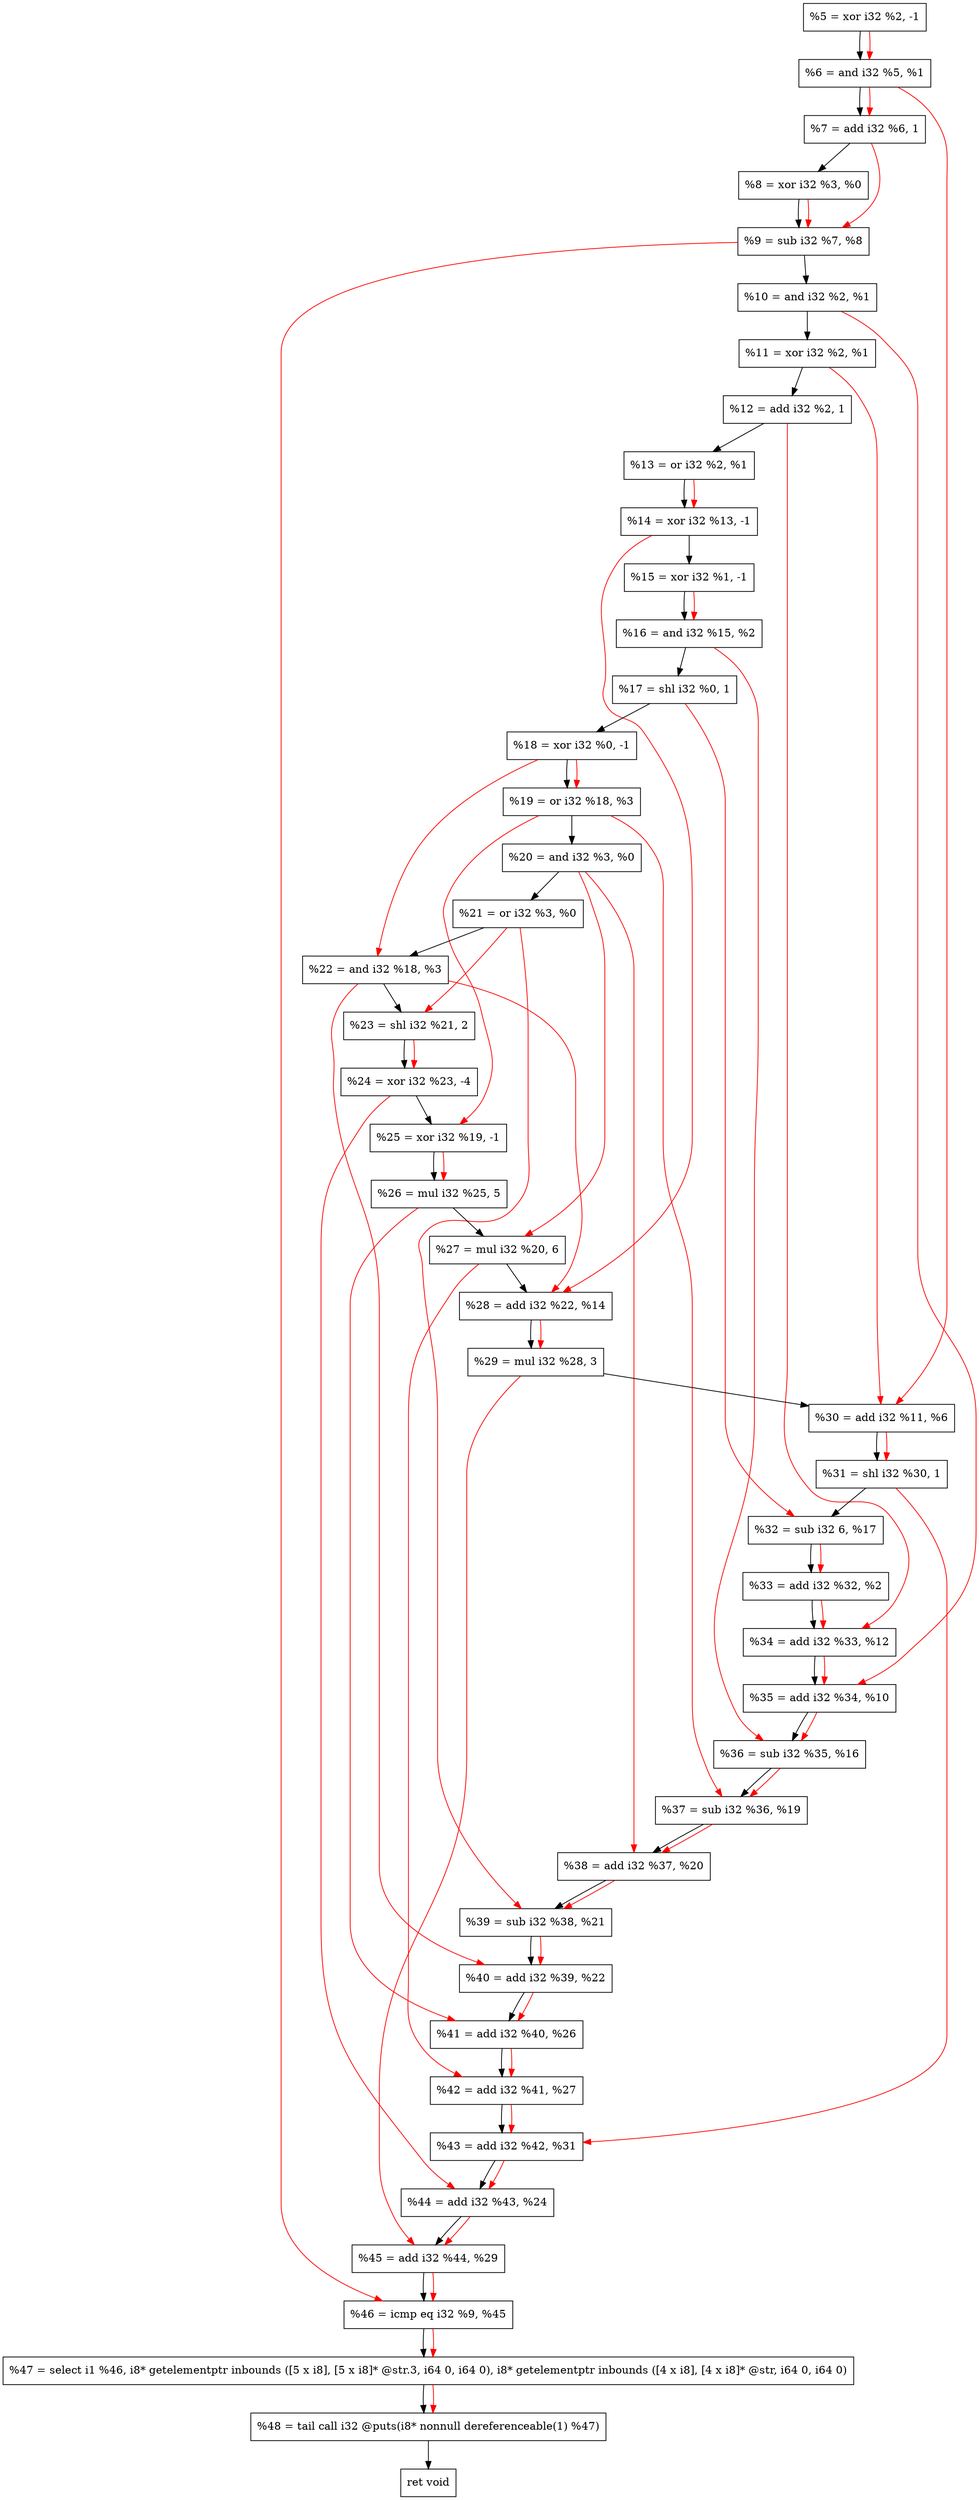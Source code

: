 digraph "DFG for'crackme' function" {
	Node0x2348150[shape=record, label="  %5 = xor i32 %2, -1"];
	Node0x23481c0[shape=record, label="  %6 = and i32 %5, %1"];
	Node0x2348260[shape=record, label="  %7 = add i32 %6, 1"];
	Node0x23482d0[shape=record, label="  %8 = xor i32 %3, %0"];
	Node0x2348340[shape=record, label="  %9 = sub i32 %7, %8"];
	Node0x23483b0[shape=record, label="  %10 = and i32 %2, %1"];
	Node0x2348420[shape=record, label="  %11 = xor i32 %2, %1"];
	Node0x2348490[shape=record, label="  %12 = add i32 %2, 1"];
	Node0x2348500[shape=record, label="  %13 = or i32 %2, %1"];
	Node0x2348570[shape=record, label="  %14 = xor i32 %13, -1"];
	Node0x23485e0[shape=record, label="  %15 = xor i32 %1, -1"];
	Node0x2348650[shape=record, label="  %16 = and i32 %15, %2"];
	Node0x23486c0[shape=record, label="  %17 = shl i32 %0, 1"];
	Node0x2348730[shape=record, label="  %18 = xor i32 %0, -1"];
	Node0x23487a0[shape=record, label="  %19 = or i32 %18, %3"];
	Node0x2348810[shape=record, label="  %20 = and i32 %3, %0"];
	Node0x2348880[shape=record, label="  %21 = or i32 %3, %0"];
	Node0x23488f0[shape=record, label="  %22 = and i32 %18, %3"];
	Node0x2348990[shape=record, label="  %23 = shl i32 %21, 2"];
	Node0x2348a30[shape=record, label="  %24 = xor i32 %23, -4"];
	Node0x2348aa0[shape=record, label="  %25 = xor i32 %19, -1"];
	Node0x2348b40[shape=record, label="  %26 = mul i32 %25, 5"];
	Node0x2348be0[shape=record, label="  %27 = mul i32 %20, 6"];
	Node0x2348c50[shape=record, label="  %28 = add i32 %22, %14"];
	Node0x2348cf0[shape=record, label="  %29 = mul i32 %28, 3"];
	Node0x2348d60[shape=record, label="  %30 = add i32 %11, %6"];
	Node0x2348dd0[shape=record, label="  %31 = shl i32 %30, 1"];
	Node0x2348e40[shape=record, label="  %32 = sub i32 6, %17"];
	Node0x23490c0[shape=record, label="  %33 = add i32 %32, %2"];
	Node0x2349130[shape=record, label="  %34 = add i32 %33, %12"];
	Node0x23491a0[shape=record, label="  %35 = add i32 %34, %10"];
	Node0x2349210[shape=record, label="  %36 = sub i32 %35, %16"];
	Node0x2349280[shape=record, label="  %37 = sub i32 %36, %19"];
	Node0x23492f0[shape=record, label="  %38 = add i32 %37, %20"];
	Node0x2349360[shape=record, label="  %39 = sub i32 %38, %21"];
	Node0x23493d0[shape=record, label="  %40 = add i32 %39, %22"];
	Node0x2349440[shape=record, label="  %41 = add i32 %40, %26"];
	Node0x23494b0[shape=record, label="  %42 = add i32 %41, %27"];
	Node0x2349520[shape=record, label="  %43 = add i32 %42, %31"];
	Node0x2349590[shape=record, label="  %44 = add i32 %43, %24"];
	Node0x2349600[shape=record, label="  %45 = add i32 %44, %29"];
	Node0x2349670[shape=record, label="  %46 = icmp eq i32 %9, %45"];
	Node0x22e8268[shape=record, label="  %47 = select i1 %46, i8* getelementptr inbounds ([5 x i8], [5 x i8]* @str.3, i64 0, i64 0), i8* getelementptr inbounds ([4 x i8], [4 x i8]* @str, i64 0, i64 0)"];
	Node0x2349b10[shape=record, label="  %48 = tail call i32 @puts(i8* nonnull dereferenceable(1) %47)"];
	Node0x2349b60[shape=record, label="  ret void"];
	Node0x2348150 -> Node0x23481c0;
	Node0x23481c0 -> Node0x2348260;
	Node0x2348260 -> Node0x23482d0;
	Node0x23482d0 -> Node0x2348340;
	Node0x2348340 -> Node0x23483b0;
	Node0x23483b0 -> Node0x2348420;
	Node0x2348420 -> Node0x2348490;
	Node0x2348490 -> Node0x2348500;
	Node0x2348500 -> Node0x2348570;
	Node0x2348570 -> Node0x23485e0;
	Node0x23485e0 -> Node0x2348650;
	Node0x2348650 -> Node0x23486c0;
	Node0x23486c0 -> Node0x2348730;
	Node0x2348730 -> Node0x23487a0;
	Node0x23487a0 -> Node0x2348810;
	Node0x2348810 -> Node0x2348880;
	Node0x2348880 -> Node0x23488f0;
	Node0x23488f0 -> Node0x2348990;
	Node0x2348990 -> Node0x2348a30;
	Node0x2348a30 -> Node0x2348aa0;
	Node0x2348aa0 -> Node0x2348b40;
	Node0x2348b40 -> Node0x2348be0;
	Node0x2348be0 -> Node0x2348c50;
	Node0x2348c50 -> Node0x2348cf0;
	Node0x2348cf0 -> Node0x2348d60;
	Node0x2348d60 -> Node0x2348dd0;
	Node0x2348dd0 -> Node0x2348e40;
	Node0x2348e40 -> Node0x23490c0;
	Node0x23490c0 -> Node0x2349130;
	Node0x2349130 -> Node0x23491a0;
	Node0x23491a0 -> Node0x2349210;
	Node0x2349210 -> Node0x2349280;
	Node0x2349280 -> Node0x23492f0;
	Node0x23492f0 -> Node0x2349360;
	Node0x2349360 -> Node0x23493d0;
	Node0x23493d0 -> Node0x2349440;
	Node0x2349440 -> Node0x23494b0;
	Node0x23494b0 -> Node0x2349520;
	Node0x2349520 -> Node0x2349590;
	Node0x2349590 -> Node0x2349600;
	Node0x2349600 -> Node0x2349670;
	Node0x2349670 -> Node0x22e8268;
	Node0x22e8268 -> Node0x2349b10;
	Node0x2349b10 -> Node0x2349b60;
edge [color=red]
	Node0x2348150 -> Node0x23481c0;
	Node0x23481c0 -> Node0x2348260;
	Node0x2348260 -> Node0x2348340;
	Node0x23482d0 -> Node0x2348340;
	Node0x2348500 -> Node0x2348570;
	Node0x23485e0 -> Node0x2348650;
	Node0x2348730 -> Node0x23487a0;
	Node0x2348730 -> Node0x23488f0;
	Node0x2348880 -> Node0x2348990;
	Node0x2348990 -> Node0x2348a30;
	Node0x23487a0 -> Node0x2348aa0;
	Node0x2348aa0 -> Node0x2348b40;
	Node0x2348810 -> Node0x2348be0;
	Node0x23488f0 -> Node0x2348c50;
	Node0x2348570 -> Node0x2348c50;
	Node0x2348c50 -> Node0x2348cf0;
	Node0x2348420 -> Node0x2348d60;
	Node0x23481c0 -> Node0x2348d60;
	Node0x2348d60 -> Node0x2348dd0;
	Node0x23486c0 -> Node0x2348e40;
	Node0x2348e40 -> Node0x23490c0;
	Node0x23490c0 -> Node0x2349130;
	Node0x2348490 -> Node0x2349130;
	Node0x2349130 -> Node0x23491a0;
	Node0x23483b0 -> Node0x23491a0;
	Node0x23491a0 -> Node0x2349210;
	Node0x2348650 -> Node0x2349210;
	Node0x2349210 -> Node0x2349280;
	Node0x23487a0 -> Node0x2349280;
	Node0x2349280 -> Node0x23492f0;
	Node0x2348810 -> Node0x23492f0;
	Node0x23492f0 -> Node0x2349360;
	Node0x2348880 -> Node0x2349360;
	Node0x2349360 -> Node0x23493d0;
	Node0x23488f0 -> Node0x23493d0;
	Node0x23493d0 -> Node0x2349440;
	Node0x2348b40 -> Node0x2349440;
	Node0x2349440 -> Node0x23494b0;
	Node0x2348be0 -> Node0x23494b0;
	Node0x23494b0 -> Node0x2349520;
	Node0x2348dd0 -> Node0x2349520;
	Node0x2349520 -> Node0x2349590;
	Node0x2348a30 -> Node0x2349590;
	Node0x2349590 -> Node0x2349600;
	Node0x2348cf0 -> Node0x2349600;
	Node0x2348340 -> Node0x2349670;
	Node0x2349600 -> Node0x2349670;
	Node0x2349670 -> Node0x22e8268;
	Node0x22e8268 -> Node0x2349b10;
}
